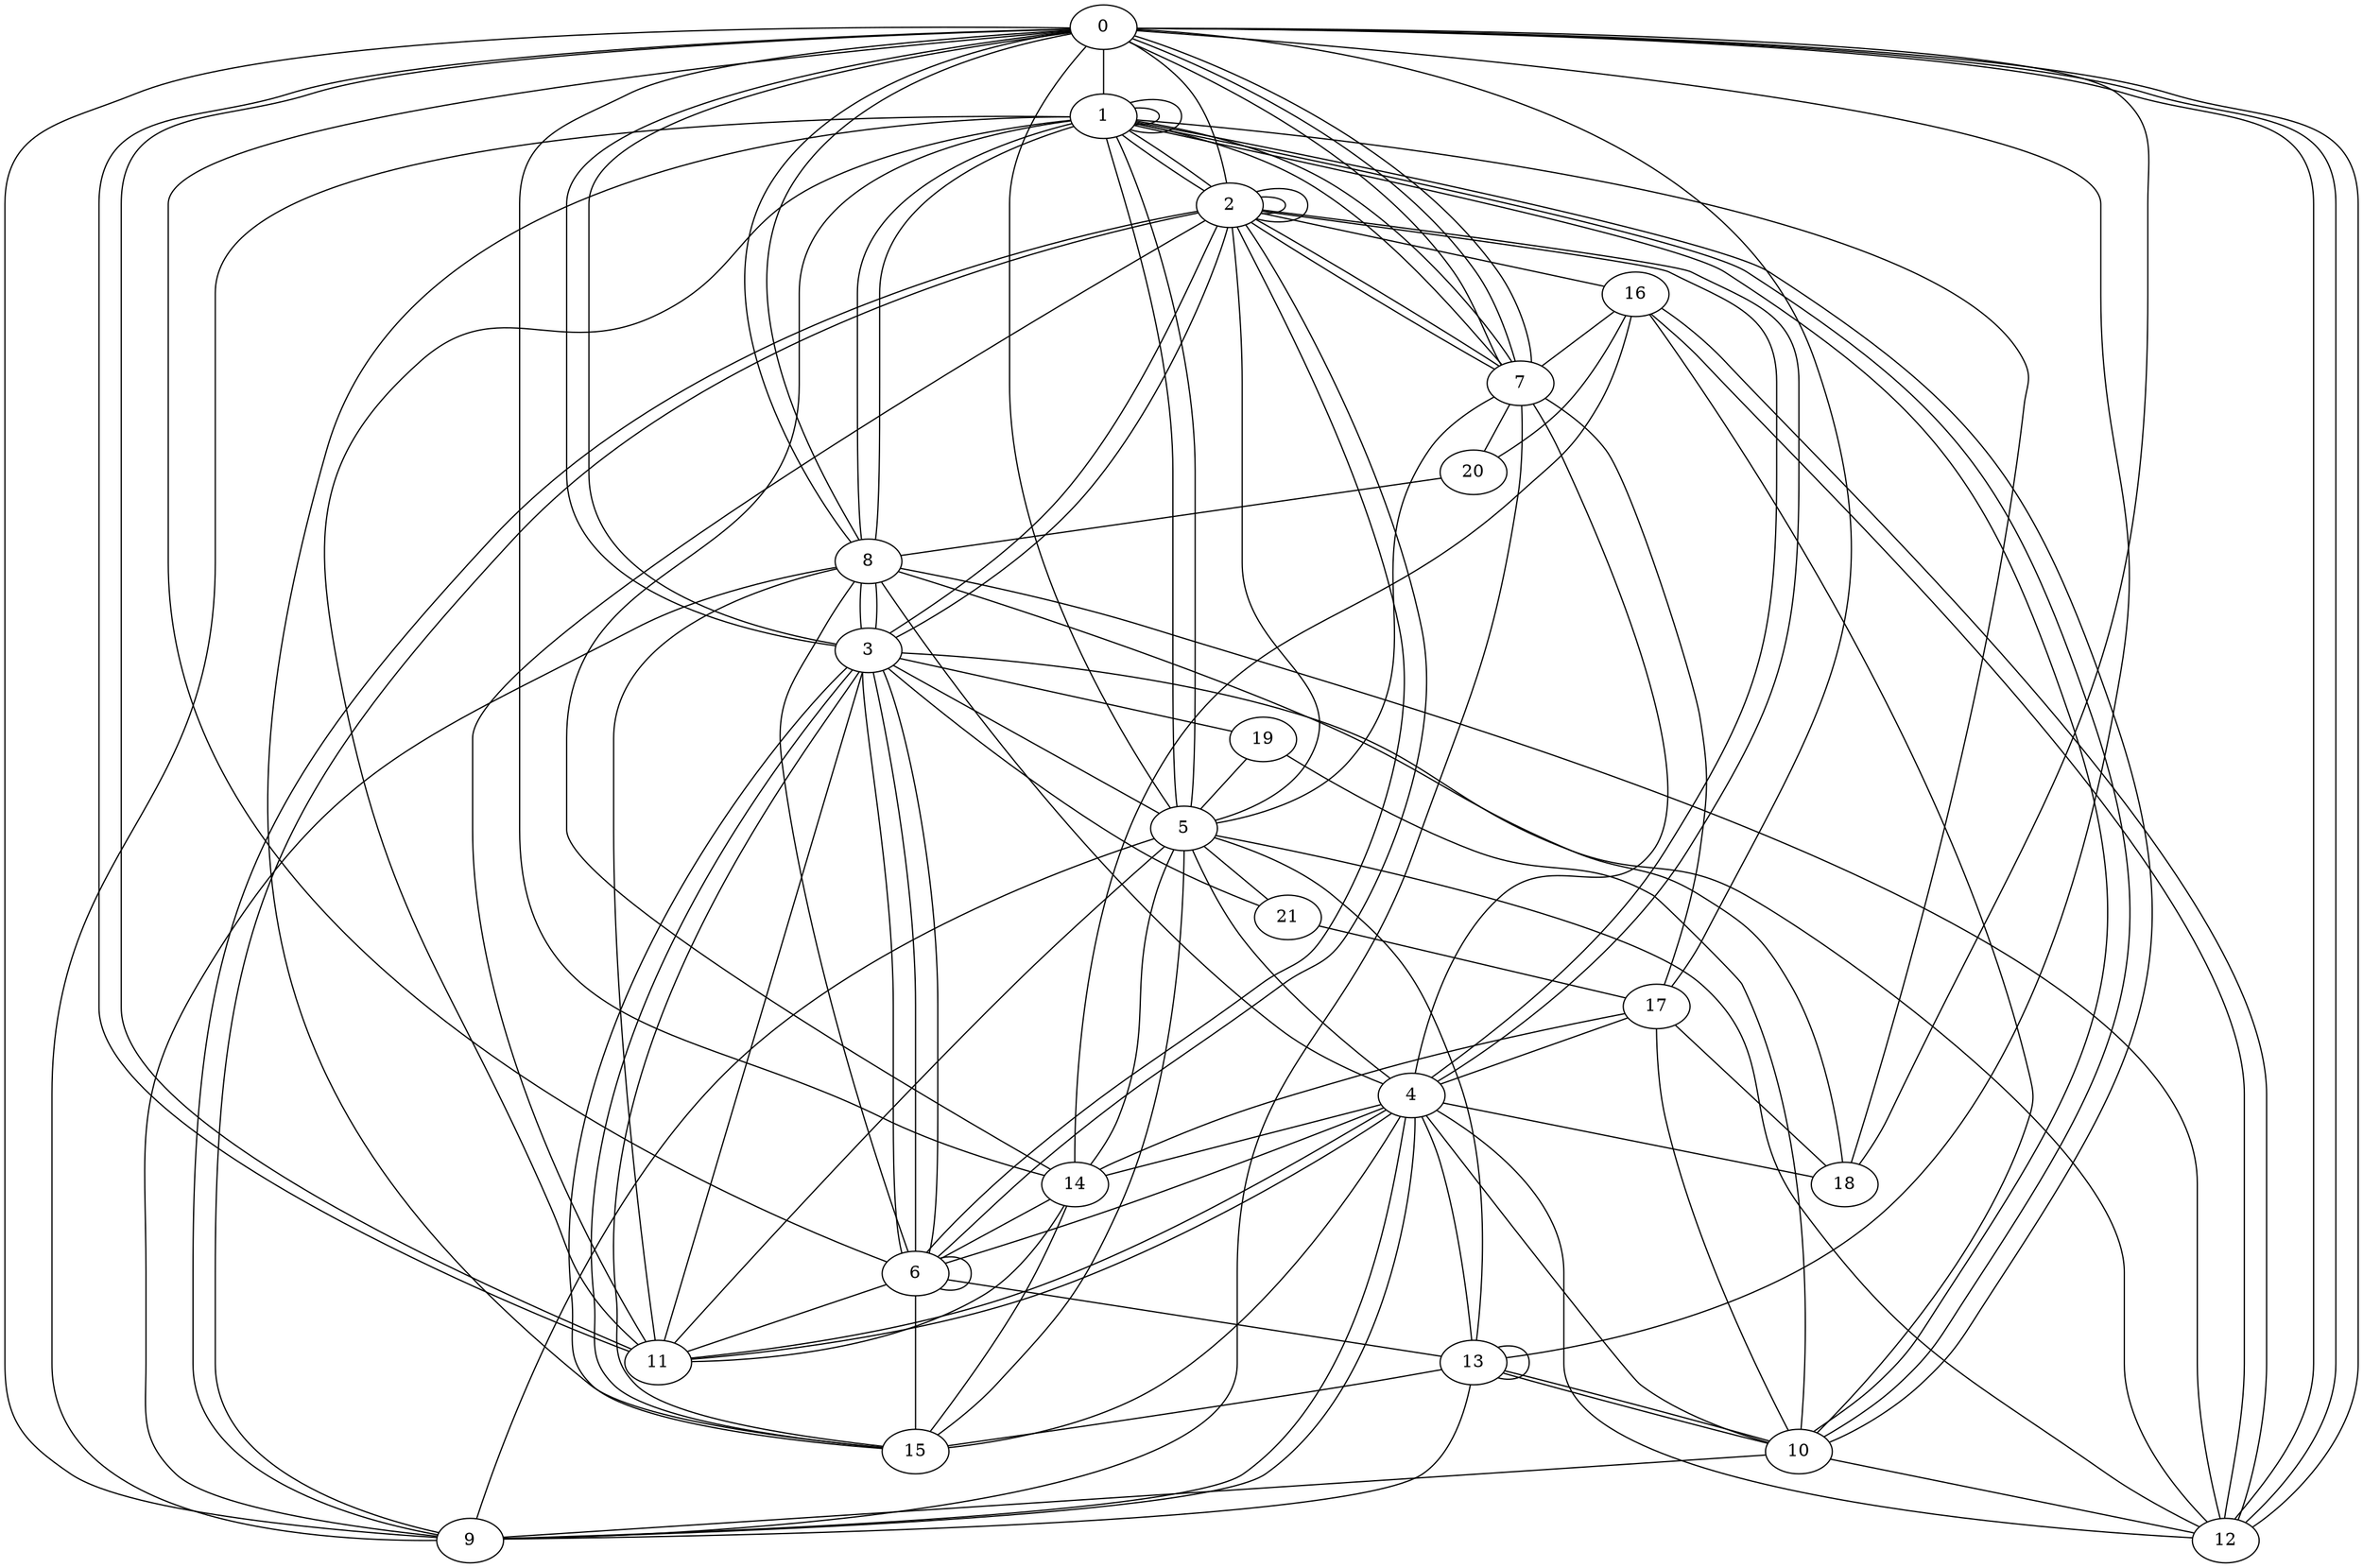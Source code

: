 graph G {
0;
1;
2;
3;
4;
5;
6;
7;
8;
9;
10;
11;
12;
13;
14;
15;
16;
17;
18;
19;
20;
21;
10--17 ;
13--10 ;
4--14 ;
11--4 ;
12--5 ;
12--0 ;
0--8 ;
2--4 ;
12--8 ;
9--0 ;
12--0 ;
7--1 ;
6--6 ;
0--17 ;
16--10 ;
5--9 ;
0--7 ;
19--5 ;
1--5 ;
0--7 ;
0--1 ;
13--9 ;
12--3 ;
17--4 ;
8--3 ;
4--2 ;
3--15 ;
20--16 ;
11--8 ;
3--2 ;
8--9 ;
8--4 ;
14--6 ;
8--3 ;
1--8 ;
14--0 ;
14--16 ;
4--11 ;
8--18 ;
6--8 ;
7--2 ;
15--6 ;
5--3 ;
10--9 ;
9--1 ;
1--1 ;
6--11 ;
21--3 ;
9--2 ;
5--0 ;
3--6 ;
5--13 ;
17--14 ;
11--0 ;
12--4 ;
2--16 ;
2--0 ;
20--8 ;
1--7 ;
6--2 ;
12--0 ;
4--9 ;
1--10 ;
4--7 ;
5--7 ;
4--18 ;
12--16 ;
13--0 ;
13--15 ;
6--13 ;
9--7 ;
15--3 ;
2--1 ;
2--6 ;
1--14 ;
10--19 ;
10--1 ;
4--13 ;
21--17 ;
5--2 ;
4--15 ;
5--14 ;
0--11 ;
11--3 ;
1--5 ;
11--5 ;
10--12 ;
2--2 ;
7--20 ;
8--1 ;
5--4 ;
14--15 ;
3--19 ;
3--15 ;
2--9 ;
11--2 ;
5--15 ;
2--3 ;
11--1 ;
13--13 ;
13--10 ;
4--6 ;
7--17 ;
0--3 ;
6--0 ;
5--21 ;
10--4 ;
16--12 ;
1--2 ;
7--2 ;
1--1 ;
14--11 ;
10--1 ;
3--6 ;
16--7 ;
0--8 ;
18--0 ;
3--6 ;
1--18 ;
17--18 ;
15--1 ;
2--2 ;
0--7 ;
4--9 ;
0--3 ;
}
